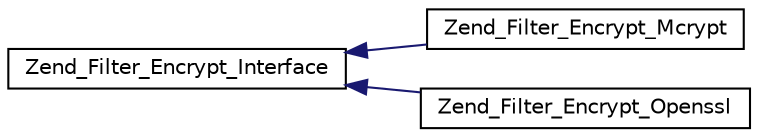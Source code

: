 digraph G
{
  edge [fontname="Helvetica",fontsize="10",labelfontname="Helvetica",labelfontsize="10"];
  node [fontname="Helvetica",fontsize="10",shape=record];
  rankdir="LR";
  Node1 [label="Zend_Filter_Encrypt_Interface",height=0.2,width=0.4,color="black", fillcolor="white", style="filled",URL="$interface_zend___filter___encrypt___interface.html"];
  Node1 -> Node2 [dir="back",color="midnightblue",fontsize="10",style="solid",fontname="Helvetica"];
  Node2 [label="Zend_Filter_Encrypt_Mcrypt",height=0.2,width=0.4,color="black", fillcolor="white", style="filled",URL="$class_zend___filter___encrypt___mcrypt.html"];
  Node1 -> Node3 [dir="back",color="midnightblue",fontsize="10",style="solid",fontname="Helvetica"];
  Node3 [label="Zend_Filter_Encrypt_Openssl",height=0.2,width=0.4,color="black", fillcolor="white", style="filled",URL="$class_zend___filter___encrypt___openssl.html"];
}
